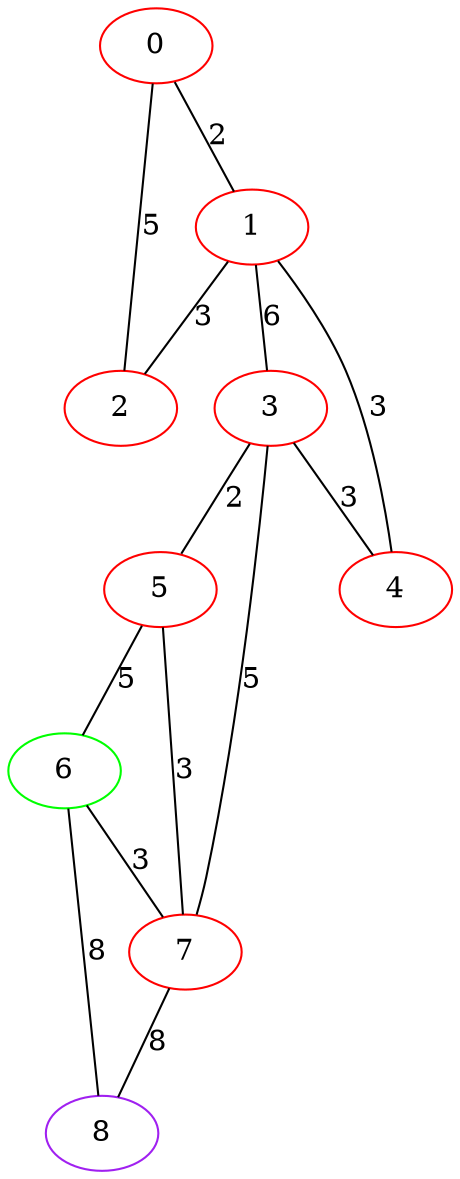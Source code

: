 graph "" {
0 [color=red, weight=1];
1 [color=red, weight=1];
2 [color=red, weight=1];
3 [color=red, weight=1];
4 [color=red, weight=1];
5 [color=red, weight=1];
6 [color=green, weight=2];
7 [color=red, weight=1];
8 [color=purple, weight=4];
0 -- 1  [key=0, label=2];
0 -- 2  [key=0, label=5];
1 -- 2  [key=0, label=3];
1 -- 3  [key=0, label=6];
1 -- 4  [key=0, label=3];
3 -- 4  [key=0, label=3];
3 -- 5  [key=0, label=2];
3 -- 7  [key=0, label=5];
5 -- 6  [key=0, label=5];
5 -- 7  [key=0, label=3];
6 -- 8  [key=0, label=8];
6 -- 7  [key=0, label=3];
7 -- 8  [key=0, label=8];
}
